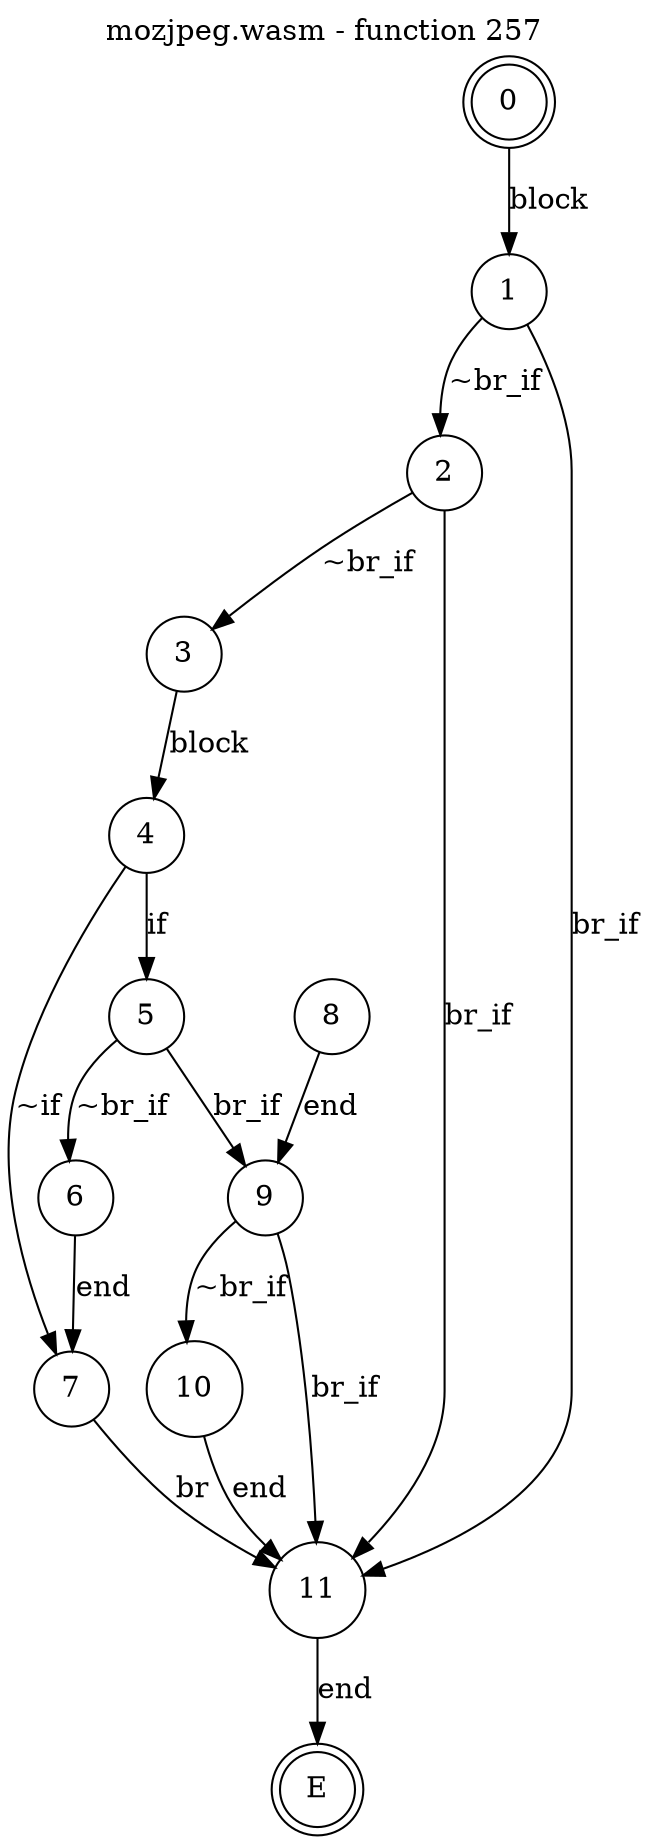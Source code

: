 digraph finite_state_machine {
    label = "mozjpeg.wasm - function 257"
    labelloc =  t
    labelfontsize = 16
    labelfontcolor = black
    labelfontname = "Helvetica"
    node [shape = doublecircle]; 0 E ;
    node [shape = circle];
    0 -> 1[label="block"];
    1 -> 2[label="~br_if"];
    1 -> 11[label="br_if"];
    2 -> 3[label="~br_if"];
    2 -> 11[label="br_if"];
    3 -> 4[label="block"];
    4 -> 5[label="if"];
    4 -> 7[label="~if"];
    5 -> 6[label="~br_if"];
    5 -> 9[label="br_if"];
    6 -> 7[label="end"];
    7 -> 11[label="br"];
    8 -> 9[label="end"];
    9 -> 10[label="~br_if"];
    9 -> 11[label="br_if"];
    10 -> 11[label="end"];
    11 -> E[label="end"];
}
